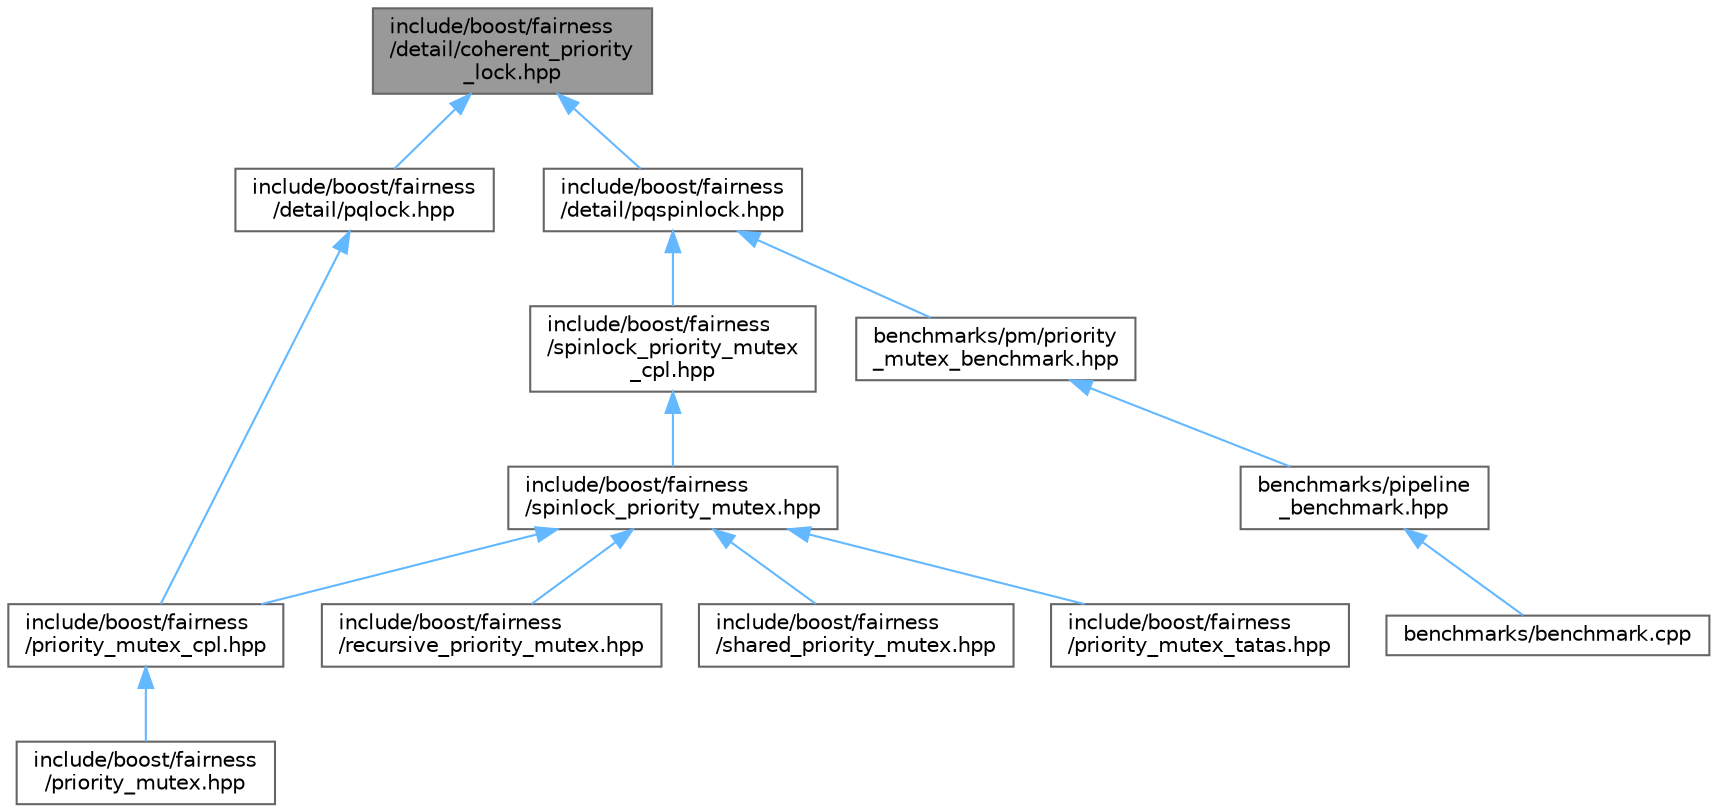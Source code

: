 digraph "include/boost/fairness/detail/coherent_priority_lock.hpp"
{
 // LATEX_PDF_SIZE
  bgcolor="transparent";
  edge [fontname=Helvetica,fontsize=10,labelfontname=Helvetica,labelfontsize=10];
  node [fontname=Helvetica,fontsize=10,shape=box,height=0.2,width=0.4];
  Node1 [id="Node000001",label="include/boost/fairness\l/detail/coherent_priority\l_lock.hpp",height=0.2,width=0.4,color="gray40", fillcolor="grey60", style="filled", fontcolor="black",tooltip="This file contains the implementation of a coherent priority lock."];
  Node1 -> Node2 [id="edge1_Node000001_Node000002",dir="back",color="steelblue1",style="solid",tooltip=" "];
  Node2 [id="Node000002",label="include/boost/fairness\l/detail/pqlock.hpp",height=0.2,width=0.4,color="grey40", fillcolor="white", style="filled",URL="$pqlock_8hpp.html",tooltip=" "];
  Node2 -> Node3 [id="edge2_Node000002_Node000003",dir="back",color="steelblue1",style="solid",tooltip=" "];
  Node3 [id="Node000003",label="include/boost/fairness\l/priority_mutex_cpl.hpp",height=0.2,width=0.4,color="grey40", fillcolor="white", style="filled",URL="$priority__mutex__cpl_8hpp.html",tooltip=" "];
  Node3 -> Node4 [id="edge3_Node000003_Node000004",dir="back",color="steelblue1",style="solid",tooltip=" "];
  Node4 [id="Node000004",label="include/boost/fairness\l/priority_mutex.hpp",height=0.2,width=0.4,color="grey40", fillcolor="white", style="filled",URL="$priority__mutex_8hpp.html",tooltip="This file contains the implementation of the priority_mutex."];
  Node1 -> Node5 [id="edge4_Node000001_Node000005",dir="back",color="steelblue1",style="solid",tooltip=" "];
  Node5 [id="Node000005",label="include/boost/fairness\l/detail/pqspinlock.hpp",height=0.2,width=0.4,color="grey40", fillcolor="white", style="filled",URL="$pqspinlock_8hpp.html",tooltip="This file contains the implementation of a priority qlock."];
  Node5 -> Node6 [id="edge5_Node000005_Node000006",dir="back",color="steelblue1",style="solid",tooltip=" "];
  Node6 [id="Node000006",label="benchmarks/pm/priority\l_mutex_benchmark.hpp",height=0.2,width=0.4,color="grey40", fillcolor="white", style="filled",URL="$priority__mutex__benchmark_8hpp.html",tooltip="Alias priority_mutex_benchmark."];
  Node6 -> Node7 [id="edge6_Node000006_Node000007",dir="back",color="steelblue1",style="solid",tooltip=" "];
  Node7 [id="Node000007",label="benchmarks/pipeline\l_benchmark.hpp",height=0.2,width=0.4,color="grey40", fillcolor="white", style="filled",URL="$pipeline__benchmark_8hpp.html",tooltip="Alias pipeline_benchmark."];
  Node7 -> Node8 [id="edge7_Node000007_Node000008",dir="back",color="steelblue1",style="solid",tooltip=" "];
  Node8 [id="Node000008",label="benchmarks/benchmark.cpp",height=0.2,width=0.4,color="grey40", fillcolor="white", style="filled",URL="$benchmark_8cpp.html",tooltip="Alias benchmark."];
  Node5 -> Node9 [id="edge8_Node000005_Node000009",dir="back",color="steelblue1",style="solid",tooltip=" "];
  Node9 [id="Node000009",label="include/boost/fairness\l/spinlock_priority_mutex\l_cpl.hpp",height=0.2,width=0.4,color="grey40", fillcolor="white", style="filled",URL="$spinlock__priority__mutex__cpl_8hpp.html",tooltip="This file contains the implementation of the spinlock_priority_mutex based on a scalable list base al..."];
  Node9 -> Node10 [id="edge9_Node000009_Node000010",dir="back",color="steelblue1",style="solid",tooltip=" "];
  Node10 [id="Node000010",label="include/boost/fairness\l/spinlock_priority_mutex.hpp",height=0.2,width=0.4,color="grey40", fillcolor="white", style="filled",URL="$spinlock__priority__mutex_8hpp.html",tooltip="This file contains the implementation of the spinlock_priority_mutex based on a scalable list base al..."];
  Node10 -> Node3 [id="edge10_Node000010_Node000003",dir="back",color="steelblue1",style="solid",tooltip=" "];
  Node10 -> Node11 [id="edge11_Node000010_Node000011",dir="back",color="steelblue1",style="solid",tooltip=" "];
  Node11 [id="Node000011",label="include/boost/fairness\l/priority_mutex_tatas.hpp",height=0.2,width=0.4,color="grey40", fillcolor="white", style="filled",URL="$priority__mutex__tatas_8hpp.html",tooltip=" "];
  Node10 -> Node12 [id="edge12_Node000010_Node000012",dir="back",color="steelblue1",style="solid",tooltip=" "];
  Node12 [id="Node000012",label="include/boost/fairness\l/recursive_priority_mutex.hpp",height=0.2,width=0.4,color="grey40", fillcolor="white", style="filled",URL="$recursive__priority__mutex_8hpp.html",tooltip="This file contains the implementation of the recursive_priority_mutex."];
  Node10 -> Node13 [id="edge13_Node000010_Node000013",dir="back",color="steelblue1",style="solid",tooltip=" "];
  Node13 [id="Node000013",label="include/boost/fairness\l/shared_priority_mutex.hpp",height=0.2,width=0.4,color="grey40", fillcolor="white", style="filled",URL="$shared__priority__mutex_8hpp.html",tooltip="This file contains the implementation of the shared_priority_mutex."];
}
